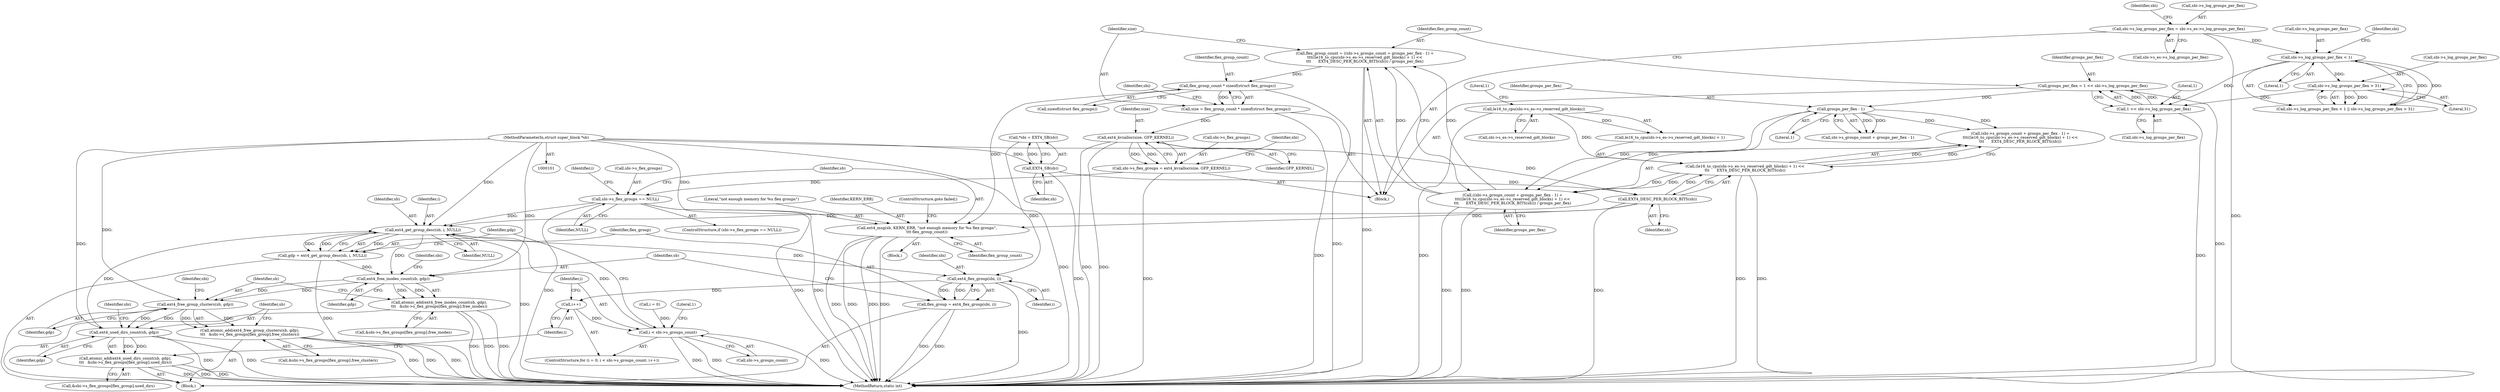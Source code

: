 digraph "0_linux_d50f2ab6f050311dbf7b8f5501b25f0bf64a439b@integer" {
"1000157" [label="(Call,flex_group_count = ((sbi->s_groups_count + groups_per_flex - 1) +\n\t\t\t((le16_to_cpu(sbi->s_es->s_reserved_gdt_blocks) + 1) <<\n\t\t\t      EXT4_DESC_PER_BLOCK_BITS(sb))) / groups_per_flex)"];
"1000159" [label="(Call,((sbi->s_groups_count + groups_per_flex - 1) +\n\t\t\t((le16_to_cpu(sbi->s_es->s_reserved_gdt_blocks) + 1) <<\n\t\t\t      EXT4_DESC_PER_BLOCK_BITS(sb))) / groups_per_flex)"];
"1000165" [label="(Call,groups_per_flex - 1)"];
"1000150" [label="(Call,groups_per_flex = 1 << sbi->s_log_groups_per_flex)"];
"1000152" [label="(Call,1 << sbi->s_log_groups_per_flex)"];
"1000132" [label="(Call,sbi->s_log_groups_per_flex < 1)"];
"1000121" [label="(Call,sbi->s_log_groups_per_flex = sbi->s_es->s_log_groups_per_flex)"];
"1000137" [label="(Call,sbi->s_log_groups_per_flex > 31)"];
"1000168" [label="(Call,(le16_to_cpu(sbi->s_es->s_reserved_gdt_blocks) + 1) <<\n\t\t\t      EXT4_DESC_PER_BLOCK_BITS(sb))"];
"1000170" [label="(Call,le16_to_cpu(sbi->s_es->s_reserved_gdt_blocks))"];
"1000177" [label="(Call,EXT4_DESC_PER_BLOCK_BITS(sb))"];
"1000107" [label="(Call,EXT4_SB(sb))"];
"1000102" [label="(MethodParameterIn,struct super_block *sb)"];
"1000182" [label="(Call,flex_group_count * sizeof(struct flex_groups))"];
"1000180" [label="(Call,size = flex_group_count * sizeof(struct flex_groups))"];
"1000190" [label="(Call,ext4_kvzalloc(size, GFP_KERNEL))"];
"1000186" [label="(Call,sbi->s_flex_groups = ext4_kvzalloc(size, GFP_KERNEL))"];
"1000194" [label="(Call,sbi->s_flex_groups == NULL)"];
"1000220" [label="(Call,ext4_get_group_desc(sb, i, NULL))"];
"1000218" [label="(Call,gdp = ext4_get_group_desc(sb, i, NULL))"];
"1000230" [label="(Call,ext4_free_inodes_count(sb, gdp))"];
"1000229" [label="(Call,atomic_add(ext4_free_inodes_count(sb, gdp),\n\t\t\t   &sbi->s_flex_groups[flex_group].free_inodes))"];
"1000242" [label="(Call,ext4_free_group_clusters(sb, gdp))"];
"1000241" [label="(Call,atomic_add(ext4_free_group_clusters(sb, gdp),\n\t\t\t   &sbi->s_flex_groups[flex_group].free_clusters))"];
"1000254" [label="(Call,ext4_used_dirs_count(sb, gdp))"];
"1000253" [label="(Call,atomic_add(ext4_used_dirs_count(sb, gdp),\n\t\t\t   &sbi->s_flex_groups[flex_group].used_dirs))"];
"1000226" [label="(Call,ext4_flex_group(sbi, i))"];
"1000215" [label="(Call,i++)"];
"1000210" [label="(Call,i < sbi->s_groups_count)"];
"1000224" [label="(Call,flex_group = ext4_flex_group(sbi, i))"];
"1000200" [label="(Call,ext4_msg(sb, KERN_ERR, \"not enough memory for %u flex groups\",\n\t\t\t flex_group_count))"];
"1000202" [label="(Identifier,KERN_ERR)"];
"1000182" [label="(Call,flex_group_count * sizeof(struct flex_groups))"];
"1000208" [label="(Identifier,i)"];
"1000212" [label="(Call,sbi->s_groups_count)"];
"1000210" [label="(Call,i < sbi->s_groups_count)"];
"1000194" [label="(Call,sbi->s_flex_groups == NULL)"];
"1000216" [label="(Identifier,i)"];
"1000257" [label="(Call,&sbi->s_flex_groups[flex_group].used_dirs)"];
"1000222" [label="(Identifier,i)"];
"1000161" [label="(Call,sbi->s_groups_count + groups_per_flex - 1)"];
"1000190" [label="(Call,ext4_kvzalloc(size, GFP_KERNEL))"];
"1000152" [label="(Call,1 << sbi->s_log_groups_per_flex)"];
"1000211" [label="(Identifier,i)"];
"1000193" [label="(ControlStructure,if (sbi->s_flex_groups == NULL))"];
"1000188" [label="(Identifier,sbi)"];
"1000165" [label="(Call,groups_per_flex - 1)"];
"1000105" [label="(Call,*sbi = EXT4_SB(sb))"];
"1000249" [label="(Identifier,sbi)"];
"1000253" [label="(Call,atomic_add(ext4_used_dirs_count(sb, gdp),\n\t\t\t   &sbi->s_flex_groups[flex_group].used_dirs))"];
"1000217" [label="(Block,)"];
"1000108" [label="(Identifier,sb)"];
"1000167" [label="(Literal,1)"];
"1000195" [label="(Call,sbi->s_flex_groups)"];
"1000171" [label="(Call,sbi->s_es->s_reserved_gdt_blocks)"];
"1000199" [label="(Block,)"];
"1000159" [label="(Call,((sbi->s_groups_count + groups_per_flex - 1) +\n\t\t\t((le16_to_cpu(sbi->s_es->s_reserved_gdt_blocks) + 1) <<\n\t\t\t      EXT4_DESC_PER_BLOCK_BITS(sb))) / groups_per_flex)"];
"1000137" [label="(Call,sbi->s_log_groups_per_flex > 31)"];
"1000170" [label="(Call,le16_to_cpu(sbi->s_es->s_reserved_gdt_blocks))"];
"1000177" [label="(Call,EXT4_DESC_PER_BLOCK_BITS(sb))"];
"1000166" [label="(Identifier,groups_per_flex)"];
"1000158" [label="(Identifier,flex_group_count)"];
"1000241" [label="(Call,atomic_add(ext4_free_group_clusters(sb, gdp),\n\t\t\t   &sbi->s_flex_groups[flex_group].free_clusters))"];
"1000232" [label="(Identifier,gdp)"];
"1000107" [label="(Call,EXT4_SB(sb))"];
"1000151" [label="(Identifier,groups_per_flex)"];
"1000184" [label="(Call,sizeof(struct flex_groups))"];
"1000261" [label="(Identifier,sbi)"];
"1000233" [label="(Call,&sbi->s_flex_groups[flex_group].free_inodes)"];
"1000131" [label="(Call,sbi->s_log_groups_per_flex < 1 || sbi->s_log_groups_per_flex > 31)"];
"1000266" [label="(Literal,1)"];
"1000160" [label="(Call,(sbi->s_groups_count + groups_per_flex - 1) +\n\t\t\t((le16_to_cpu(sbi->s_es->s_reserved_gdt_blocks) + 1) <<\n\t\t\t      EXT4_DESC_PER_BLOCK_BITS(sb)))"];
"1000191" [label="(Identifier,size)"];
"1000231" [label="(Identifier,sb)"];
"1000196" [label="(Identifier,sbi)"];
"1000134" [label="(Identifier,sbi)"];
"1000221" [label="(Identifier,sb)"];
"1000121" [label="(Call,sbi->s_log_groups_per_flex = sbi->s_es->s_log_groups_per_flex)"];
"1000150" [label="(Call,groups_per_flex = 1 << sbi->s_log_groups_per_flex)"];
"1000201" [label="(Identifier,sb)"];
"1000205" [label="(ControlStructure,goto failed;)"];
"1000125" [label="(Call,sbi->s_es->s_log_groups_per_flex)"];
"1000138" [label="(Call,sbi->s_log_groups_per_flex)"];
"1000179" [label="(Identifier,groups_per_flex)"];
"1000220" [label="(Call,ext4_get_group_desc(sb, i, NULL))"];
"1000223" [label="(Identifier,NULL)"];
"1000207" [label="(Call,i = 0)"];
"1000225" [label="(Identifier,flex_group)"];
"1000122" [label="(Call,sbi->s_log_groups_per_flex)"];
"1000215" [label="(Call,i++)"];
"1000133" [label="(Call,sbi->s_log_groups_per_flex)"];
"1000256" [label="(Identifier,gdp)"];
"1000219" [label="(Identifier,gdp)"];
"1000154" [label="(Call,sbi->s_log_groups_per_flex)"];
"1000203" [label="(Literal,\"not enough memory for %u flex groups\")"];
"1000157" [label="(Call,flex_group_count = ((sbi->s_groups_count + groups_per_flex - 1) +\n\t\t\t((le16_to_cpu(sbi->s_es->s_reserved_gdt_blocks) + 1) <<\n\t\t\t      EXT4_DESC_PER_BLOCK_BITS(sb))) / groups_per_flex)"];
"1000139" [label="(Identifier,sbi)"];
"1000244" [label="(Identifier,gdp)"];
"1000192" [label="(Identifier,GFP_KERNEL)"];
"1000230" [label="(Call,ext4_free_inodes_count(sb, gdp))"];
"1000183" [label="(Identifier,flex_group_count)"];
"1000200" [label="(Call,ext4_msg(sb, KERN_ERR, \"not enough memory for %u flex groups\",\n\t\t\t flex_group_count))"];
"1000242" [label="(Call,ext4_free_group_clusters(sb, gdp))"];
"1000206" [label="(ControlStructure,for (i = 0; i < sbi->s_groups_count; i++))"];
"1000227" [label="(Identifier,sbi)"];
"1000178" [label="(Identifier,sb)"];
"1000169" [label="(Call,le16_to_cpu(sbi->s_es->s_reserved_gdt_blocks) + 1)"];
"1000153" [label="(Literal,1)"];
"1000270" [label="(MethodReturn,static int)"];
"1000224" [label="(Call,flex_group = ext4_flex_group(sbi, i))"];
"1000255" [label="(Identifier,sb)"];
"1000218" [label="(Call,gdp = ext4_get_group_desc(sb, i, NULL))"];
"1000228" [label="(Identifier,i)"];
"1000187" [label="(Call,sbi->s_flex_groups)"];
"1000102" [label="(MethodParameterIn,struct super_block *sb)"];
"1000132" [label="(Call,sbi->s_log_groups_per_flex < 1)"];
"1000254" [label="(Call,ext4_used_dirs_count(sb, gdp))"];
"1000141" [label="(Literal,31)"];
"1000237" [label="(Identifier,sbi)"];
"1000176" [label="(Literal,1)"];
"1000204" [label="(Identifier,flex_group_count)"];
"1000136" [label="(Literal,1)"];
"1000245" [label="(Call,&sbi->s_flex_groups[flex_group].free_clusters)"];
"1000103" [label="(Block,)"];
"1000180" [label="(Call,size = flex_group_count * sizeof(struct flex_groups))"];
"1000243" [label="(Identifier,sb)"];
"1000229" [label="(Call,atomic_add(ext4_free_inodes_count(sb, gdp),\n\t\t\t   &sbi->s_flex_groups[flex_group].free_inodes))"];
"1000168" [label="(Call,(le16_to_cpu(sbi->s_es->s_reserved_gdt_blocks) + 1) <<\n\t\t\t      EXT4_DESC_PER_BLOCK_BITS(sb))"];
"1000181" [label="(Identifier,size)"];
"1000198" [label="(Identifier,NULL)"];
"1000226" [label="(Call,ext4_flex_group(sbi, i))"];
"1000186" [label="(Call,sbi->s_flex_groups = ext4_kvzalloc(size, GFP_KERNEL))"];
"1000157" -> "1000103"  [label="AST: "];
"1000157" -> "1000159"  [label="CFG: "];
"1000158" -> "1000157"  [label="AST: "];
"1000159" -> "1000157"  [label="AST: "];
"1000181" -> "1000157"  [label="CFG: "];
"1000157" -> "1000270"  [label="DDG: "];
"1000159" -> "1000157"  [label="DDG: "];
"1000159" -> "1000157"  [label="DDG: "];
"1000157" -> "1000182"  [label="DDG: "];
"1000159" -> "1000179"  [label="CFG: "];
"1000160" -> "1000159"  [label="AST: "];
"1000179" -> "1000159"  [label="AST: "];
"1000159" -> "1000270"  [label="DDG: "];
"1000159" -> "1000270"  [label="DDG: "];
"1000165" -> "1000159"  [label="DDG: "];
"1000165" -> "1000159"  [label="DDG: "];
"1000168" -> "1000159"  [label="DDG: "];
"1000168" -> "1000159"  [label="DDG: "];
"1000165" -> "1000161"  [label="AST: "];
"1000165" -> "1000167"  [label="CFG: "];
"1000166" -> "1000165"  [label="AST: "];
"1000167" -> "1000165"  [label="AST: "];
"1000161" -> "1000165"  [label="CFG: "];
"1000165" -> "1000160"  [label="DDG: "];
"1000165" -> "1000160"  [label="DDG: "];
"1000165" -> "1000161"  [label="DDG: "];
"1000165" -> "1000161"  [label="DDG: "];
"1000150" -> "1000165"  [label="DDG: "];
"1000150" -> "1000103"  [label="AST: "];
"1000150" -> "1000152"  [label="CFG: "];
"1000151" -> "1000150"  [label="AST: "];
"1000152" -> "1000150"  [label="AST: "];
"1000158" -> "1000150"  [label="CFG: "];
"1000150" -> "1000270"  [label="DDG: "];
"1000152" -> "1000150"  [label="DDG: "];
"1000152" -> "1000150"  [label="DDG: "];
"1000152" -> "1000154"  [label="CFG: "];
"1000153" -> "1000152"  [label="AST: "];
"1000154" -> "1000152"  [label="AST: "];
"1000152" -> "1000270"  [label="DDG: "];
"1000132" -> "1000152"  [label="DDG: "];
"1000137" -> "1000152"  [label="DDG: "];
"1000132" -> "1000131"  [label="AST: "];
"1000132" -> "1000136"  [label="CFG: "];
"1000133" -> "1000132"  [label="AST: "];
"1000136" -> "1000132"  [label="AST: "];
"1000139" -> "1000132"  [label="CFG: "];
"1000131" -> "1000132"  [label="CFG: "];
"1000132" -> "1000131"  [label="DDG: "];
"1000132" -> "1000131"  [label="DDG: "];
"1000121" -> "1000132"  [label="DDG: "];
"1000132" -> "1000137"  [label="DDG: "];
"1000121" -> "1000103"  [label="AST: "];
"1000121" -> "1000125"  [label="CFG: "];
"1000122" -> "1000121"  [label="AST: "];
"1000125" -> "1000121"  [label="AST: "];
"1000134" -> "1000121"  [label="CFG: "];
"1000121" -> "1000270"  [label="DDG: "];
"1000137" -> "1000131"  [label="AST: "];
"1000137" -> "1000141"  [label="CFG: "];
"1000138" -> "1000137"  [label="AST: "];
"1000141" -> "1000137"  [label="AST: "];
"1000131" -> "1000137"  [label="CFG: "];
"1000137" -> "1000131"  [label="DDG: "];
"1000137" -> "1000131"  [label="DDG: "];
"1000168" -> "1000160"  [label="AST: "];
"1000168" -> "1000177"  [label="CFG: "];
"1000169" -> "1000168"  [label="AST: "];
"1000177" -> "1000168"  [label="AST: "];
"1000160" -> "1000168"  [label="CFG: "];
"1000168" -> "1000270"  [label="DDG: "];
"1000168" -> "1000270"  [label="DDG: "];
"1000168" -> "1000160"  [label="DDG: "];
"1000168" -> "1000160"  [label="DDG: "];
"1000170" -> "1000168"  [label="DDG: "];
"1000177" -> "1000168"  [label="DDG: "];
"1000170" -> "1000169"  [label="AST: "];
"1000170" -> "1000171"  [label="CFG: "];
"1000171" -> "1000170"  [label="AST: "];
"1000176" -> "1000170"  [label="CFG: "];
"1000170" -> "1000270"  [label="DDG: "];
"1000170" -> "1000169"  [label="DDG: "];
"1000177" -> "1000178"  [label="CFG: "];
"1000178" -> "1000177"  [label="AST: "];
"1000177" -> "1000270"  [label="DDG: "];
"1000107" -> "1000177"  [label="DDG: "];
"1000102" -> "1000177"  [label="DDG: "];
"1000177" -> "1000200"  [label="DDG: "];
"1000177" -> "1000220"  [label="DDG: "];
"1000107" -> "1000105"  [label="AST: "];
"1000107" -> "1000108"  [label="CFG: "];
"1000108" -> "1000107"  [label="AST: "];
"1000105" -> "1000107"  [label="CFG: "];
"1000107" -> "1000270"  [label="DDG: "];
"1000107" -> "1000105"  [label="DDG: "];
"1000102" -> "1000107"  [label="DDG: "];
"1000102" -> "1000101"  [label="AST: "];
"1000102" -> "1000270"  [label="DDG: "];
"1000102" -> "1000200"  [label="DDG: "];
"1000102" -> "1000220"  [label="DDG: "];
"1000102" -> "1000230"  [label="DDG: "];
"1000102" -> "1000242"  [label="DDG: "];
"1000102" -> "1000254"  [label="DDG: "];
"1000182" -> "1000180"  [label="AST: "];
"1000182" -> "1000184"  [label="CFG: "];
"1000183" -> "1000182"  [label="AST: "];
"1000184" -> "1000182"  [label="AST: "];
"1000180" -> "1000182"  [label="CFG: "];
"1000182" -> "1000270"  [label="DDG: "];
"1000182" -> "1000180"  [label="DDG: "];
"1000182" -> "1000200"  [label="DDG: "];
"1000180" -> "1000103"  [label="AST: "];
"1000181" -> "1000180"  [label="AST: "];
"1000188" -> "1000180"  [label="CFG: "];
"1000180" -> "1000270"  [label="DDG: "];
"1000180" -> "1000190"  [label="DDG: "];
"1000190" -> "1000186"  [label="AST: "];
"1000190" -> "1000192"  [label="CFG: "];
"1000191" -> "1000190"  [label="AST: "];
"1000192" -> "1000190"  [label="AST: "];
"1000186" -> "1000190"  [label="CFG: "];
"1000190" -> "1000270"  [label="DDG: "];
"1000190" -> "1000270"  [label="DDG: "];
"1000190" -> "1000186"  [label="DDG: "];
"1000190" -> "1000186"  [label="DDG: "];
"1000186" -> "1000103"  [label="AST: "];
"1000187" -> "1000186"  [label="AST: "];
"1000196" -> "1000186"  [label="CFG: "];
"1000186" -> "1000270"  [label="DDG: "];
"1000186" -> "1000194"  [label="DDG: "];
"1000194" -> "1000193"  [label="AST: "];
"1000194" -> "1000198"  [label="CFG: "];
"1000195" -> "1000194"  [label="AST: "];
"1000198" -> "1000194"  [label="AST: "];
"1000201" -> "1000194"  [label="CFG: "];
"1000208" -> "1000194"  [label="CFG: "];
"1000194" -> "1000270"  [label="DDG: "];
"1000194" -> "1000270"  [label="DDG: "];
"1000194" -> "1000270"  [label="DDG: "];
"1000194" -> "1000220"  [label="DDG: "];
"1000220" -> "1000218"  [label="AST: "];
"1000220" -> "1000223"  [label="CFG: "];
"1000221" -> "1000220"  [label="AST: "];
"1000222" -> "1000220"  [label="AST: "];
"1000223" -> "1000220"  [label="AST: "];
"1000218" -> "1000220"  [label="CFG: "];
"1000220" -> "1000270"  [label="DDG: "];
"1000220" -> "1000218"  [label="DDG: "];
"1000220" -> "1000218"  [label="DDG: "];
"1000220" -> "1000218"  [label="DDG: "];
"1000254" -> "1000220"  [label="DDG: "];
"1000210" -> "1000220"  [label="DDG: "];
"1000220" -> "1000226"  [label="DDG: "];
"1000220" -> "1000230"  [label="DDG: "];
"1000218" -> "1000217"  [label="AST: "];
"1000219" -> "1000218"  [label="AST: "];
"1000225" -> "1000218"  [label="CFG: "];
"1000218" -> "1000270"  [label="DDG: "];
"1000218" -> "1000230"  [label="DDG: "];
"1000230" -> "1000229"  [label="AST: "];
"1000230" -> "1000232"  [label="CFG: "];
"1000231" -> "1000230"  [label="AST: "];
"1000232" -> "1000230"  [label="AST: "];
"1000237" -> "1000230"  [label="CFG: "];
"1000230" -> "1000229"  [label="DDG: "];
"1000230" -> "1000229"  [label="DDG: "];
"1000230" -> "1000242"  [label="DDG: "];
"1000230" -> "1000242"  [label="DDG: "];
"1000229" -> "1000217"  [label="AST: "];
"1000229" -> "1000233"  [label="CFG: "];
"1000233" -> "1000229"  [label="AST: "];
"1000243" -> "1000229"  [label="CFG: "];
"1000229" -> "1000270"  [label="DDG: "];
"1000229" -> "1000270"  [label="DDG: "];
"1000229" -> "1000270"  [label="DDG: "];
"1000242" -> "1000241"  [label="AST: "];
"1000242" -> "1000244"  [label="CFG: "];
"1000243" -> "1000242"  [label="AST: "];
"1000244" -> "1000242"  [label="AST: "];
"1000249" -> "1000242"  [label="CFG: "];
"1000242" -> "1000241"  [label="DDG: "];
"1000242" -> "1000241"  [label="DDG: "];
"1000242" -> "1000254"  [label="DDG: "];
"1000242" -> "1000254"  [label="DDG: "];
"1000241" -> "1000217"  [label="AST: "];
"1000241" -> "1000245"  [label="CFG: "];
"1000245" -> "1000241"  [label="AST: "];
"1000255" -> "1000241"  [label="CFG: "];
"1000241" -> "1000270"  [label="DDG: "];
"1000241" -> "1000270"  [label="DDG: "];
"1000241" -> "1000270"  [label="DDG: "];
"1000254" -> "1000253"  [label="AST: "];
"1000254" -> "1000256"  [label="CFG: "];
"1000255" -> "1000254"  [label="AST: "];
"1000256" -> "1000254"  [label="AST: "];
"1000261" -> "1000254"  [label="CFG: "];
"1000254" -> "1000270"  [label="DDG: "];
"1000254" -> "1000270"  [label="DDG: "];
"1000254" -> "1000253"  [label="DDG: "];
"1000254" -> "1000253"  [label="DDG: "];
"1000253" -> "1000217"  [label="AST: "];
"1000253" -> "1000257"  [label="CFG: "];
"1000257" -> "1000253"  [label="AST: "];
"1000216" -> "1000253"  [label="CFG: "];
"1000253" -> "1000270"  [label="DDG: "];
"1000253" -> "1000270"  [label="DDG: "];
"1000253" -> "1000270"  [label="DDG: "];
"1000226" -> "1000224"  [label="AST: "];
"1000226" -> "1000228"  [label="CFG: "];
"1000227" -> "1000226"  [label="AST: "];
"1000228" -> "1000226"  [label="AST: "];
"1000224" -> "1000226"  [label="CFG: "];
"1000226" -> "1000270"  [label="DDG: "];
"1000226" -> "1000215"  [label="DDG: "];
"1000226" -> "1000224"  [label="DDG: "];
"1000226" -> "1000224"  [label="DDG: "];
"1000105" -> "1000226"  [label="DDG: "];
"1000215" -> "1000206"  [label="AST: "];
"1000215" -> "1000216"  [label="CFG: "];
"1000216" -> "1000215"  [label="AST: "];
"1000211" -> "1000215"  [label="CFG: "];
"1000215" -> "1000210"  [label="DDG: "];
"1000210" -> "1000206"  [label="AST: "];
"1000210" -> "1000212"  [label="CFG: "];
"1000211" -> "1000210"  [label="AST: "];
"1000212" -> "1000210"  [label="AST: "];
"1000219" -> "1000210"  [label="CFG: "];
"1000266" -> "1000210"  [label="CFG: "];
"1000210" -> "1000270"  [label="DDG: "];
"1000210" -> "1000270"  [label="DDG: "];
"1000210" -> "1000270"  [label="DDG: "];
"1000207" -> "1000210"  [label="DDG: "];
"1000224" -> "1000217"  [label="AST: "];
"1000225" -> "1000224"  [label="AST: "];
"1000231" -> "1000224"  [label="CFG: "];
"1000224" -> "1000270"  [label="DDG: "];
"1000224" -> "1000270"  [label="DDG: "];
"1000200" -> "1000199"  [label="AST: "];
"1000200" -> "1000204"  [label="CFG: "];
"1000201" -> "1000200"  [label="AST: "];
"1000202" -> "1000200"  [label="AST: "];
"1000203" -> "1000200"  [label="AST: "];
"1000204" -> "1000200"  [label="AST: "];
"1000205" -> "1000200"  [label="CFG: "];
"1000200" -> "1000270"  [label="DDG: "];
"1000200" -> "1000270"  [label="DDG: "];
"1000200" -> "1000270"  [label="DDG: "];
"1000200" -> "1000270"  [label="DDG: "];
}
